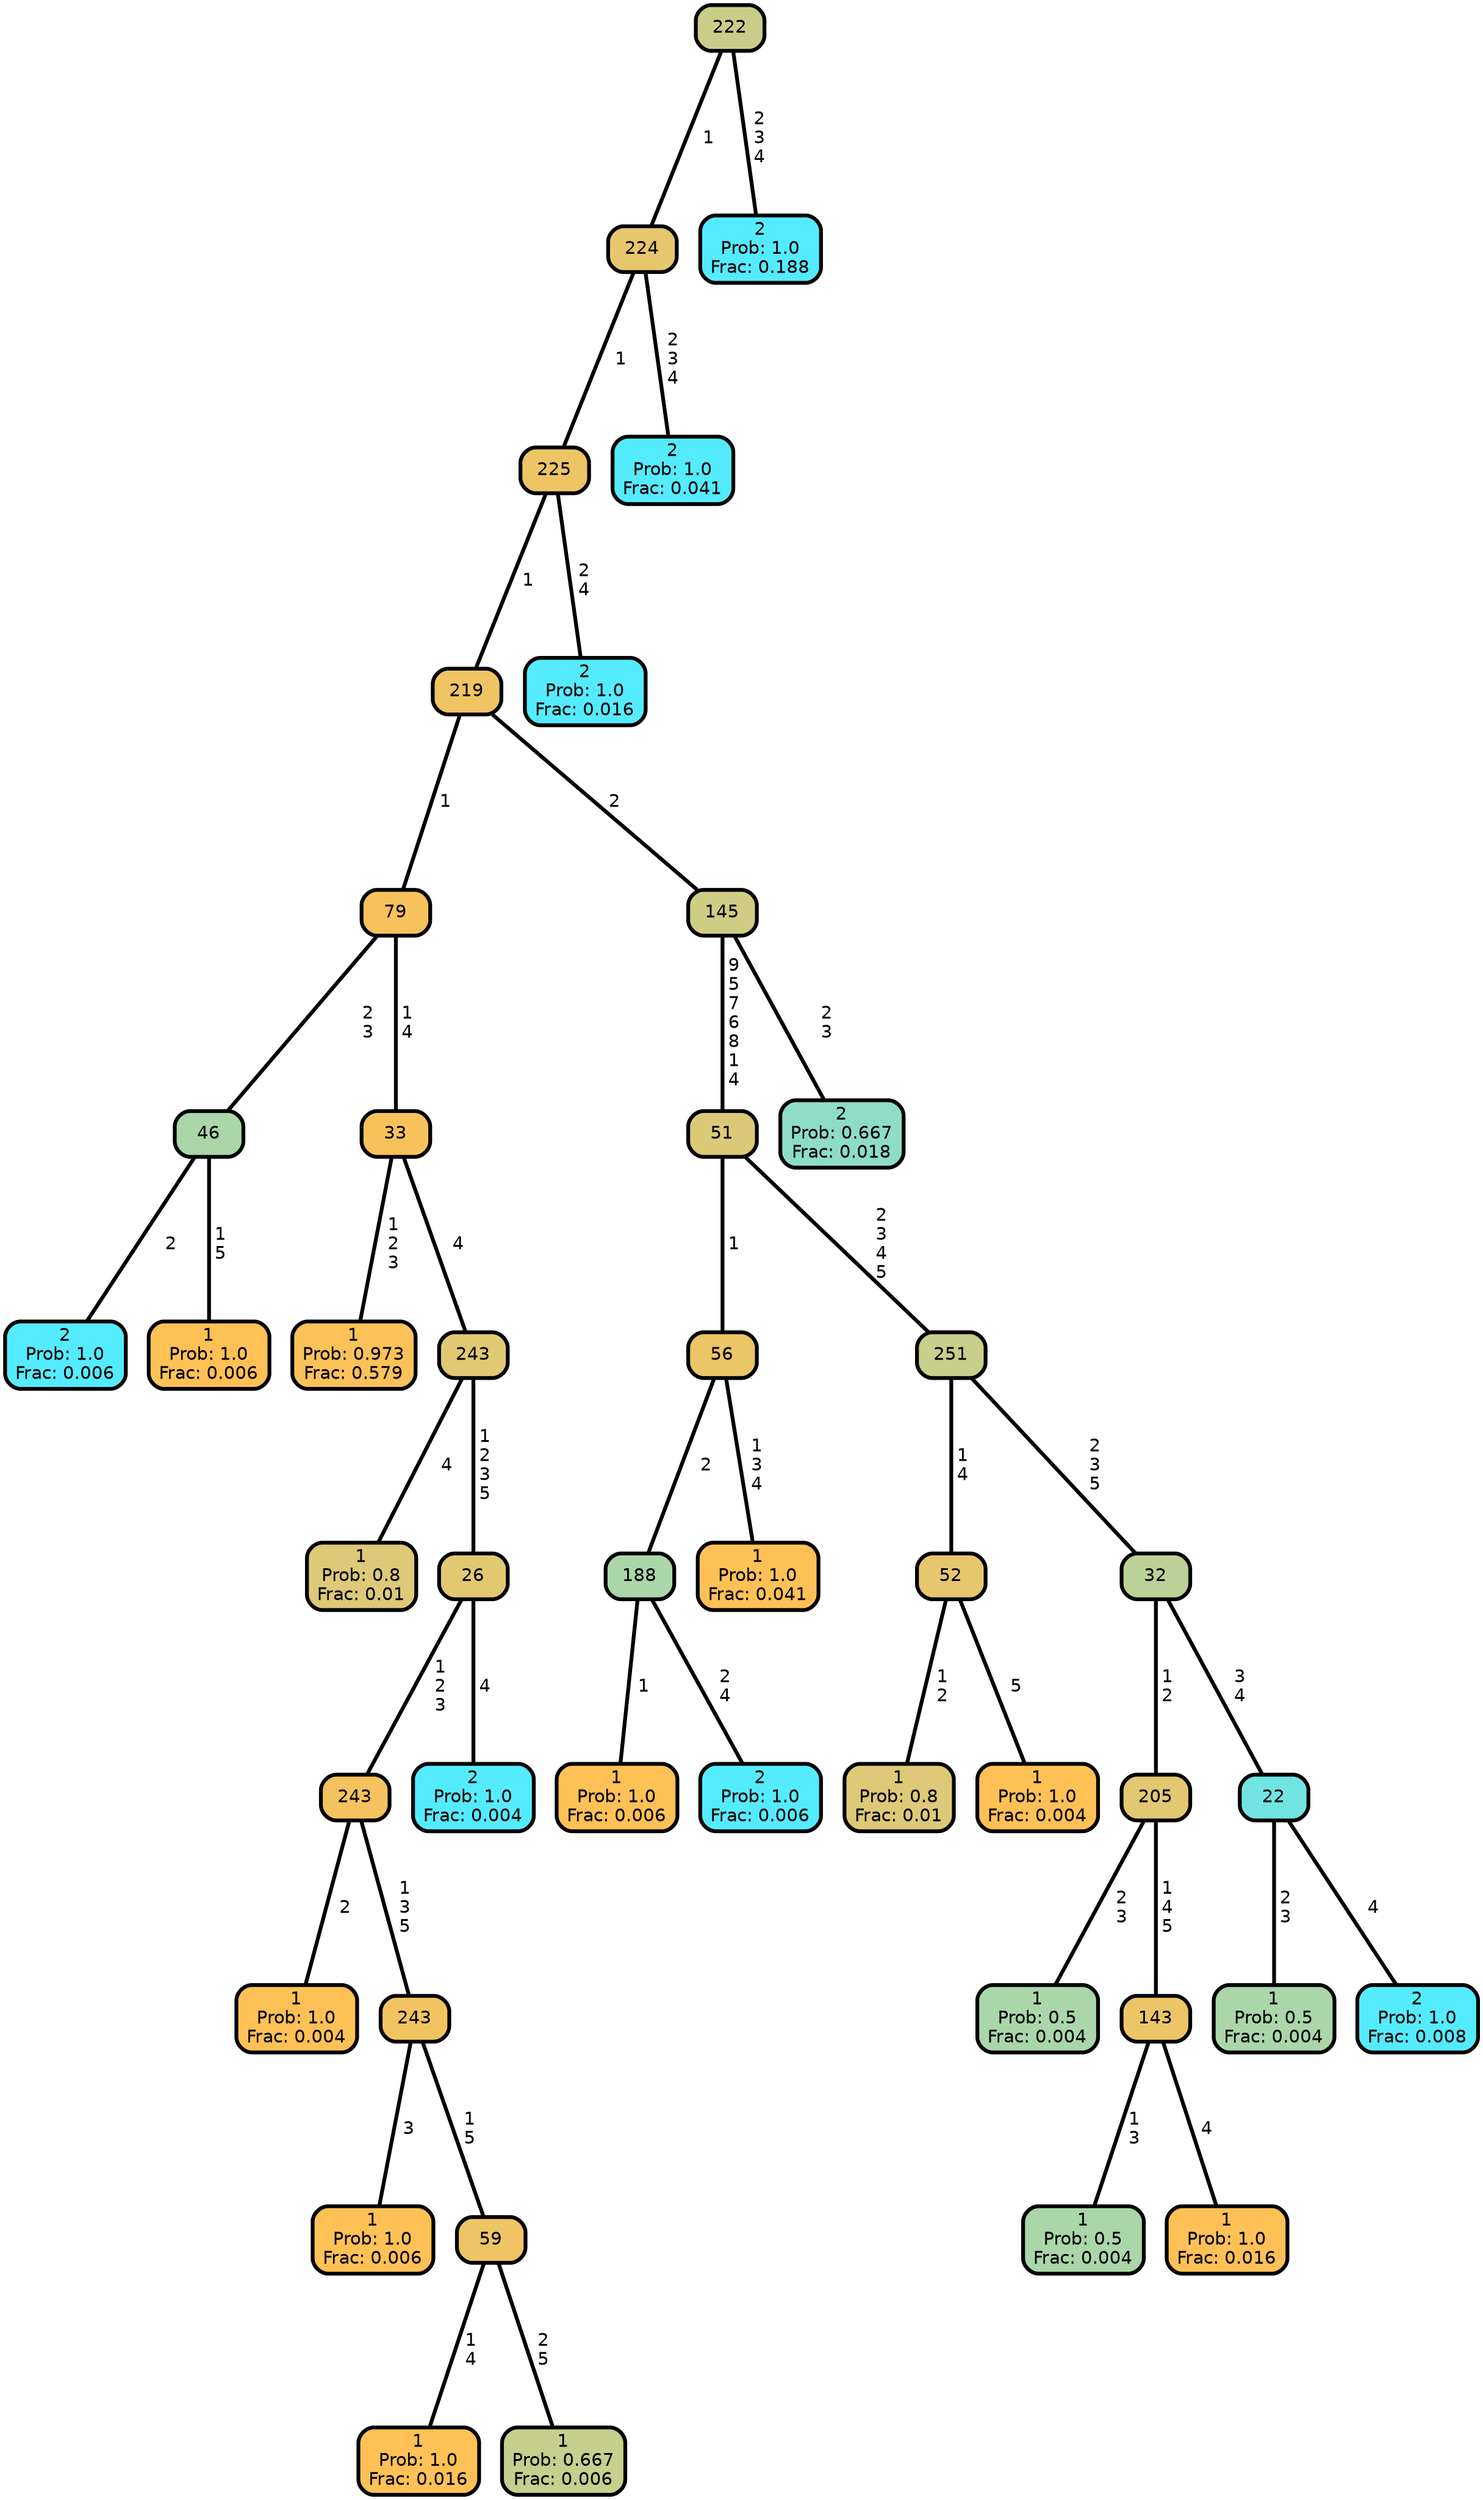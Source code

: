 graph Tree {
node [shape=box, style="filled, rounded",color="black",penwidth="3",fontcolor="black",                 fontname=helvetica] ;
graph [ranksep="0 equally", splines=straight,                 bgcolor=transparent, dpi=200] ;
edge [fontname=helvetica, color=black] ;
0 [label="2
Prob: 1.0
Frac: 0.006", fillcolor="#55ebff"] ;
1 [label="46", fillcolor="#aad6aa"] ;
2 [label="1
Prob: 1.0
Frac: 0.006", fillcolor="#ffc155"] ;
3 [label="79", fillcolor="#f7c25c"] ;
4 [label="1
Prob: 0.973
Frac: 0.579", fillcolor="#fac259"] ;
5 [label="33", fillcolor="#f8c25b"] ;
6 [label="1
Prob: 0.8
Frac: 0.01", fillcolor="#ddc977"] ;
7 [label="243", fillcolor="#e1c872"] ;
8 [label="1
Prob: 1.0
Frac: 0.004", fillcolor="#ffc155"] ;
9 [label="243", fillcolor="#f4c35f"] ;
10 [label="1
Prob: 1.0
Frac: 0.006", fillcolor="#ffc155"] ;
11 [label="243", fillcolor="#f2c461"] ;
12 [label="1
Prob: 1.0
Frac: 0.016", fillcolor="#ffc155"] ;
13 [label="59", fillcolor="#efc464"] ;
14 [label="1
Prob: 0.667
Frac: 0.006", fillcolor="#c6cf8d"] ;
15 [label="26", fillcolor="#e2c871"] ;
16 [label="2
Prob: 1.0
Frac: 0.004", fillcolor="#55ebff"] ;
17 [label="219", fillcolor="#f0c463"] ;
18 [label="1
Prob: 1.0
Frac: 0.006", fillcolor="#ffc155"] ;
19 [label="188", fillcolor="#aad6aa"] ;
20 [label="2
Prob: 1.0
Frac: 0.006", fillcolor="#55ebff"] ;
21 [label="56", fillcolor="#ecc567"] ;
22 [label="1
Prob: 1.0
Frac: 0.041", fillcolor="#ffc155"] ;
23 [label="51", fillcolor="#dbc978"] ;
24 [label="1
Prob: 0.8
Frac: 0.01", fillcolor="#ddc977"] ;
25 [label="52", fillcolor="#e6c76d"] ;
26 [label="1
Prob: 1.0
Frac: 0.004", fillcolor="#ffc155"] ;
27 [label="251", fillcolor="#c8ce8b"] ;
28 [label="1
Prob: 0.5
Frac: 0.004", fillcolor="#aad6aa"] ;
29 [label="205", fillcolor="#e2c871"] ;
30 [label="1
Prob: 0.5
Frac: 0.004", fillcolor="#aad6aa"] ;
31 [label="143", fillcolor="#eec566"] ;
32 [label="1
Prob: 1.0
Frac: 0.016", fillcolor="#ffc155"] ;
33 [label="32", fillcolor="#bcd197"] ;
34 [label="1
Prob: 0.5
Frac: 0.004", fillcolor="#aad6aa"] ;
35 [label="22", fillcolor="#71e4e2"] ;
36 [label="2
Prob: 1.0
Frac: 0.008", fillcolor="#55ebff"] ;
37 [label="145", fillcolor="#cfcc84"] ;
38 [label="2
Prob: 0.667
Frac: 0.018", fillcolor="#8dddc6"] ;
39 [label="225", fillcolor="#edc566"] ;
40 [label="2
Prob: 1.0
Frac: 0.016", fillcolor="#55ebff"] ;
41 [label="224", fillcolor="#e6c76d"] ;
42 [label="2
Prob: 1.0
Frac: 0.041", fillcolor="#55ebff"] ;
43 [label="222", fillcolor="#cacd89"] ;
44 [label="2
Prob: 1.0
Frac: 0.188", fillcolor="#55ebff"] ;
1 -- 0 [label=" 2",penwidth=3] ;
1 -- 2 [label=" 1\n 5",penwidth=3] ;
3 -- 1 [label=" 2\n 3",penwidth=3] ;
3 -- 5 [label=" 1\n 4",penwidth=3] ;
5 -- 4 [label=" 1\n 2\n 3",penwidth=3] ;
5 -- 7 [label=" 4",penwidth=3] ;
7 -- 6 [label=" 4",penwidth=3] ;
7 -- 15 [label=" 1\n 2\n 3\n 5",penwidth=3] ;
9 -- 8 [label=" 2",penwidth=3] ;
9 -- 11 [label=" 1\n 3\n 5",penwidth=3] ;
11 -- 10 [label=" 3",penwidth=3] ;
11 -- 13 [label=" 1\n 5",penwidth=3] ;
13 -- 12 [label=" 1\n 4",penwidth=3] ;
13 -- 14 [label=" 2\n 5",penwidth=3] ;
15 -- 9 [label=" 1\n 2\n 3",penwidth=3] ;
15 -- 16 [label=" 4",penwidth=3] ;
17 -- 3 [label=" 1",penwidth=3] ;
17 -- 37 [label=" 2",penwidth=3] ;
19 -- 18 [label=" 1",penwidth=3] ;
19 -- 20 [label=" 2\n 4",penwidth=3] ;
21 -- 19 [label=" 2",penwidth=3] ;
21 -- 22 [label=" 1\n 3\n 4",penwidth=3] ;
23 -- 21 [label=" 1",penwidth=3] ;
23 -- 27 [label=" 2\n 3\n 4\n 5",penwidth=3] ;
25 -- 24 [label=" 1\n 2",penwidth=3] ;
25 -- 26 [label=" 5",penwidth=3] ;
27 -- 25 [label=" 1\n 4",penwidth=3] ;
27 -- 33 [label=" 2\n 3\n 5",penwidth=3] ;
29 -- 28 [label=" 2\n 3",penwidth=3] ;
29 -- 31 [label=" 1\n 4\n 5",penwidth=3] ;
31 -- 30 [label=" 1\n 3",penwidth=3] ;
31 -- 32 [label=" 4",penwidth=3] ;
33 -- 29 [label=" 1\n 2",penwidth=3] ;
33 -- 35 [label=" 3\n 4",penwidth=3] ;
35 -- 34 [label=" 2\n 3",penwidth=3] ;
35 -- 36 [label=" 4",penwidth=3] ;
37 -- 23 [label=" 9\n 5\n 7\n 6\n 8\n 1\n 4",penwidth=3] ;
37 -- 38 [label=" 2\n 3",penwidth=3] ;
39 -- 17 [label=" 1",penwidth=3] ;
39 -- 40 [label=" 2\n 4",penwidth=3] ;
41 -- 39 [label=" 1",penwidth=3] ;
41 -- 42 [label=" 2\n 3\n 4",penwidth=3] ;
43 -- 41 [label=" 1",penwidth=3] ;
43 -- 44 [label=" 2\n 3\n 4",penwidth=3] ;
{rank = same;}}